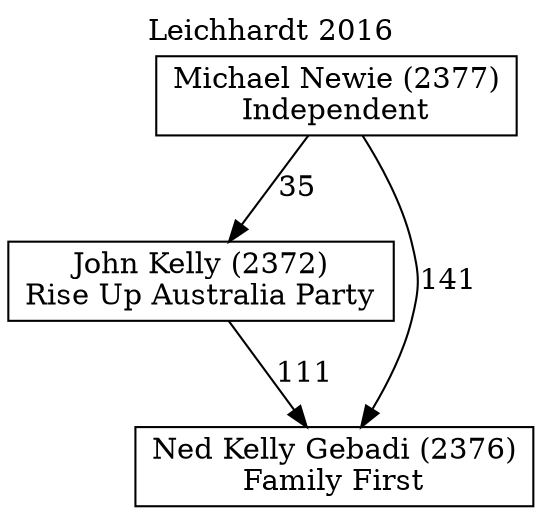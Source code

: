 // House preference flow
digraph "Ned Kelly Gebadi (2376)_Leichhardt_2016" {
	graph [label="Leichhardt 2016" labelloc=t mclimit=10]
	node [shape=box]
	"Michael Newie (2377)" [label="Michael Newie (2377)
Independent"]
	"John Kelly (2372)" [label="John Kelly (2372)
Rise Up Australia Party"]
	"Ned Kelly Gebadi (2376)" [label="Ned Kelly Gebadi (2376)
Family First"]
	"John Kelly (2372)" -> "Ned Kelly Gebadi (2376)" [label=111]
	"Michael Newie (2377)" -> "John Kelly (2372)" [label=35]
	"Michael Newie (2377)" -> "Ned Kelly Gebadi (2376)" [label=141]
}
